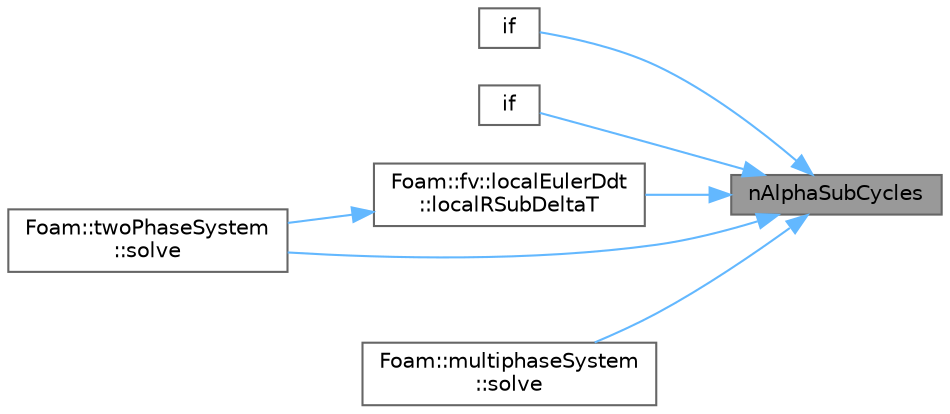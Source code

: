 digraph "nAlphaSubCycles"
{
 // LATEX_PDF_SIZE
  bgcolor="transparent";
  edge [fontname=Helvetica,fontsize=10,labelfontname=Helvetica,labelfontsize=10];
  node [fontname=Helvetica,fontsize=10,shape=box,height=0.2,width=0.4];
  rankdir="RL";
  Node1 [id="Node000001",label="nAlphaSubCycles",height=0.2,width=0.4,color="gray40", fillcolor="grey60", style="filled", fontcolor="black",tooltip=" "];
  Node1 -> Node2 [id="edge1_Node000001_Node000002",dir="back",color="steelblue1",style="solid",tooltip=" "];
  Node2 [id="Node000002",label="if",height=0.2,width=0.4,color="grey40", fillcolor="white", style="filled",URL="$MPPICInterFoam_2alphaEqn_8H.html#a5e69e7f0ca7fd2692e1cd6d98aaae28f",tooltip=" "];
  Node1 -> Node3 [id="edge2_Node000001_Node000003",dir="back",color="steelblue1",style="solid",tooltip=" "];
  Node3 [id="Node000003",label="if",height=0.2,width=0.4,color="grey40", fillcolor="white", style="filled",URL="$compressibleAlphaEqnSubCycle_8H.html#a3b910b91b40b254cf86a96f13fe15b4d",tooltip=" "];
  Node1 -> Node4 [id="edge3_Node000001_Node000004",dir="back",color="steelblue1",style="solid",tooltip=" "];
  Node4 [id="Node000004",label="Foam::fv::localEulerDdt\l::localRSubDeltaT",height=0.2,width=0.4,color="grey40", fillcolor="white", style="filled",URL="$classFoam_1_1fv_1_1localEulerDdt.html#a904ea32095c6a60ad45ebe1025b42861",tooltip=" "];
  Node4 -> Node5 [id="edge4_Node000004_Node000005",dir="back",color="steelblue1",style="solid",tooltip=" "];
  Node5 [id="Node000005",label="Foam::twoPhaseSystem\l::solve",height=0.2,width=0.4,color="grey40", fillcolor="white", style="filled",URL="$classFoam_1_1twoPhaseSystem.html#af7d39f0eac0af0ed5785935ac72a1e7d",tooltip=" "];
  Node1 -> Node6 [id="edge5_Node000001_Node000006",dir="back",color="steelblue1",style="solid",tooltip=" "];
  Node6 [id="Node000006",label="Foam::multiphaseSystem\l::solve",height=0.2,width=0.4,color="grey40", fillcolor="white", style="filled",URL="$classFoam_1_1multiphaseSystem.html#af7d39f0eac0af0ed5785935ac72a1e7d",tooltip=" "];
  Node1 -> Node5 [id="edge6_Node000001_Node000005",dir="back",color="steelblue1",style="solid",tooltip=" "];
}
